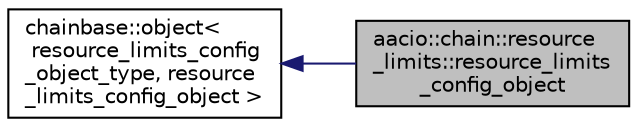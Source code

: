 digraph "aacio::chain::resource_limits::resource_limits_config_object"
{
  edge [fontname="Helvetica",fontsize="10",labelfontname="Helvetica",labelfontsize="10"];
  node [fontname="Helvetica",fontsize="10",shape=record];
  rankdir="LR";
  Node2 [label="aacio::chain::resource\l_limits::resource_limits\l_config_object",height=0.2,width=0.4,color="black", fillcolor="grey75", style="filled", fontcolor="black"];
  Node3 -> Node2 [dir="back",color="midnightblue",fontsize="10",style="solid"];
  Node3 [label="chainbase::object\<\l resource_limits_config\l_object_type, resource\l_limits_config_object \>",height=0.2,width=0.4,color="black", fillcolor="white", style="filled",URL="$structchainbase_1_1object.html"];
}
